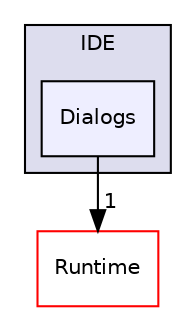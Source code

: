 digraph "Dialogs" {
  compound=true
  node [ fontsize="10", fontname="Helvetica"];
  edge [ labelfontsize="10", labelfontname="Helvetica"];
  subgraph clusterdir_3a2be82186ec7cb4ff5d24d32705824f {
    graph [ bgcolor="#ddddee", pencolor="black", label="IDE" fontname="Helvetica", fontsize="10", URL="dir_3a2be82186ec7cb4ff5d24d32705824f.html"]
  dir_56f7d5d3f200ecbfa62550a99f8414d4 [shape=box, label="Dialogs", style="filled", fillcolor="#eeeeff", pencolor="black", URL="dir_56f7d5d3f200ecbfa62550a99f8414d4.html"];
  }
  dir_7aefbae60249d8db3c9a686a9296d9b4 [shape=box label="Runtime" fillcolor="white" style="filled" color="red" URL="dir_7aefbae60249d8db3c9a686a9296d9b4.html"];
  dir_56f7d5d3f200ecbfa62550a99f8414d4->dir_7aefbae60249d8db3c9a686a9296d9b4 [headlabel="1", labeldistance=1.5 headhref="dir_000007_000003.html"];
}
